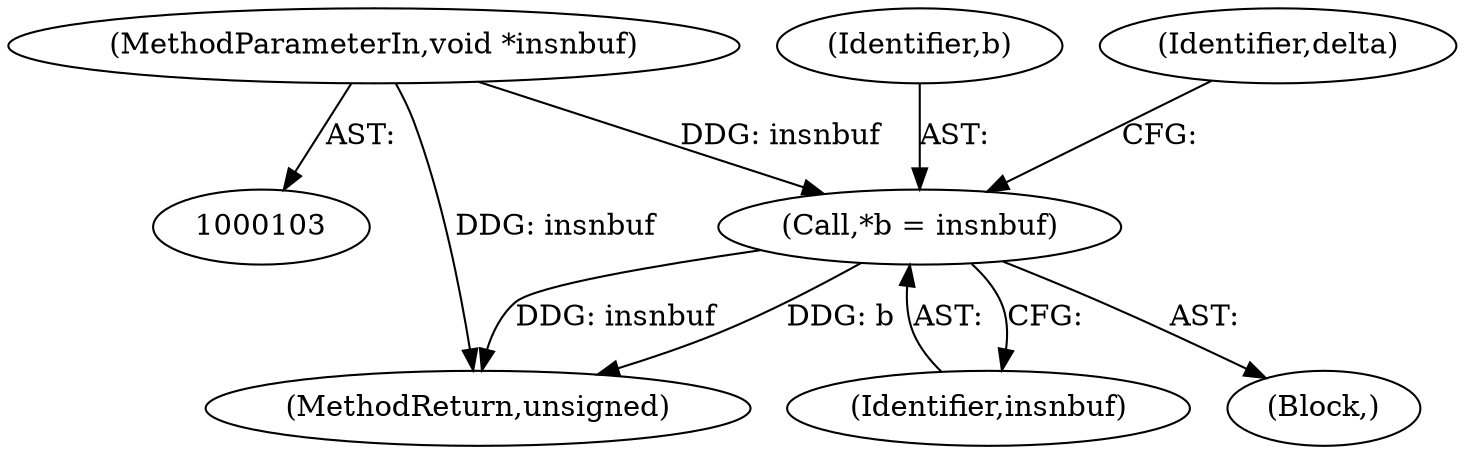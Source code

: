 digraph "0_linux_5800dc5c19f34e6e03b5adab1282535cb102fafd@pointer" {
"1000112" [label="(Call,*b = insnbuf)"];
"1000104" [label="(MethodParameterIn,void *insnbuf)"];
"1000114" [label="(Identifier,insnbuf)"];
"1000113" [label="(Identifier,b)"];
"1000155" [label="(MethodReturn,unsigned)"];
"1000117" [label="(Identifier,delta)"];
"1000112" [label="(Call,*b = insnbuf)"];
"1000110" [label="(Block,)"];
"1000104" [label="(MethodParameterIn,void *insnbuf)"];
"1000112" -> "1000110"  [label="AST: "];
"1000112" -> "1000114"  [label="CFG: "];
"1000113" -> "1000112"  [label="AST: "];
"1000114" -> "1000112"  [label="AST: "];
"1000117" -> "1000112"  [label="CFG: "];
"1000112" -> "1000155"  [label="DDG: insnbuf"];
"1000112" -> "1000155"  [label="DDG: b"];
"1000104" -> "1000112"  [label="DDG: insnbuf"];
"1000104" -> "1000103"  [label="AST: "];
"1000104" -> "1000155"  [label="DDG: insnbuf"];
}
